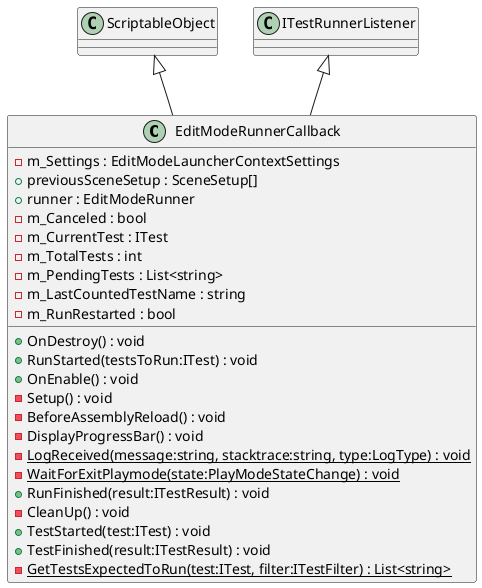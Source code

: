 @startuml
class EditModeRunnerCallback {
    - m_Settings : EditModeLauncherContextSettings
    + previousSceneSetup : SceneSetup[]
    + runner : EditModeRunner
    - m_Canceled : bool
    - m_CurrentTest : ITest
    - m_TotalTests : int
    - m_PendingTests : List<string>
    - m_LastCountedTestName : string
    - m_RunRestarted : bool
    + OnDestroy() : void
    + RunStarted(testsToRun:ITest) : void
    + OnEnable() : void
    - Setup() : void
    - BeforeAssemblyReload() : void
    - DisplayProgressBar() : void
    - {static} LogReceived(message:string, stacktrace:string, type:LogType) : void
    - {static} WaitForExitPlaymode(state:PlayModeStateChange) : void
    + RunFinished(result:ITestResult) : void
    - CleanUp() : void
    + TestStarted(test:ITest) : void
    + TestFinished(result:ITestResult) : void
    - {static} GetTestsExpectedToRun(test:ITest, filter:ITestFilter) : List<string>
}
ScriptableObject <|-- EditModeRunnerCallback
ITestRunnerListener <|-- EditModeRunnerCallback
@enduml
